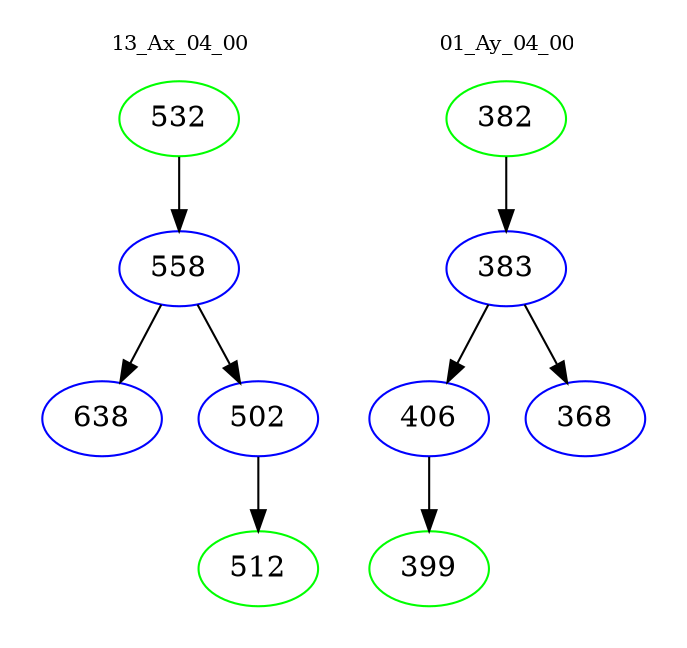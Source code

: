 digraph{
subgraph cluster_0 {
color = white
label = "13_Ax_04_00";
fontsize=10;
T0_532 [label="532", color="green"]
T0_532 -> T0_558 [color="black"]
T0_558 [label="558", color="blue"]
T0_558 -> T0_638 [color="black"]
T0_638 [label="638", color="blue"]
T0_558 -> T0_502 [color="black"]
T0_502 [label="502", color="blue"]
T0_502 -> T0_512 [color="black"]
T0_512 [label="512", color="green"]
}
subgraph cluster_1 {
color = white
label = "01_Ay_04_00";
fontsize=10;
T1_382 [label="382", color="green"]
T1_382 -> T1_383 [color="black"]
T1_383 [label="383", color="blue"]
T1_383 -> T1_406 [color="black"]
T1_406 [label="406", color="blue"]
T1_406 -> T1_399 [color="black"]
T1_399 [label="399", color="green"]
T1_383 -> T1_368 [color="black"]
T1_368 [label="368", color="blue"]
}
}
